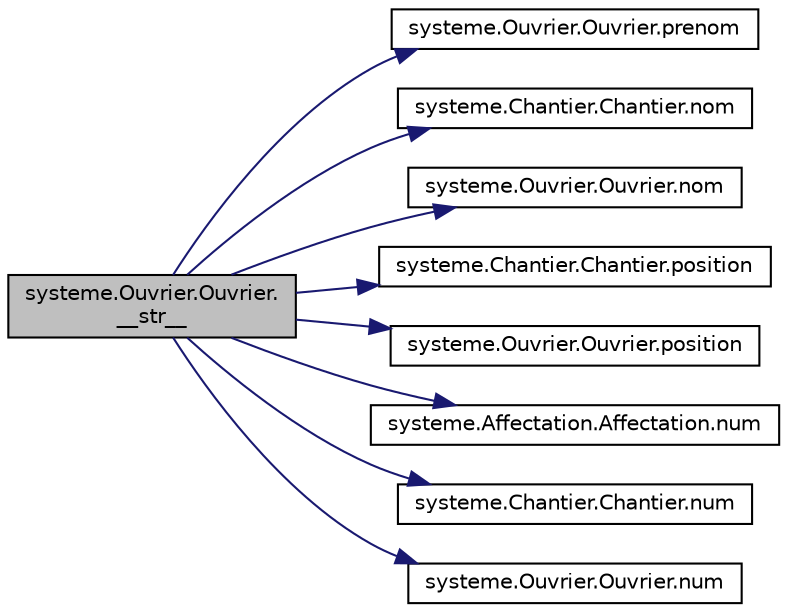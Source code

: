 digraph "systeme.Ouvrier.Ouvrier.__str__"
{
 // INTERACTIVE_SVG=YES
  edge [fontname="Helvetica",fontsize="10",labelfontname="Helvetica",labelfontsize="10"];
  node [fontname="Helvetica",fontsize="10",shape=record];
  rankdir="LR";
  Node1 [label="systeme.Ouvrier.Ouvrier.\l__str__",height=0.2,width=0.4,color="black", fillcolor="grey75", style="filled" fontcolor="black"];
  Node1 -> Node2 [color="midnightblue",fontsize="10",style="solid",fontname="Helvetica"];
  Node2 [label="systeme.Ouvrier.Ouvrier.prenom",height=0.2,width=0.4,color="black", fillcolor="white", style="filled",URL="$classsysteme_1_1_ouvrier_1_1_ouvrier.html#a7f25a5c558fb3d4b287d3aba08fecc8e"];
  Node1 -> Node3 [color="midnightblue",fontsize="10",style="solid",fontname="Helvetica"];
  Node3 [label="systeme.Chantier.Chantier.nom",height=0.2,width=0.4,color="black", fillcolor="white", style="filled",URL="$classsysteme_1_1_chantier_1_1_chantier.html#a1078def8c4cde3def45a42c8c0d1a118"];
  Node1 -> Node4 [color="midnightblue",fontsize="10",style="solid",fontname="Helvetica"];
  Node4 [label="systeme.Ouvrier.Ouvrier.nom",height=0.2,width=0.4,color="black", fillcolor="white", style="filled",URL="$classsysteme_1_1_ouvrier_1_1_ouvrier.html#a07f4dad531fbc5e7236eb18804dc6dec"];
  Node1 -> Node5 [color="midnightblue",fontsize="10",style="solid",fontname="Helvetica"];
  Node5 [label="systeme.Chantier.Chantier.position",height=0.2,width=0.4,color="black", fillcolor="white", style="filled",URL="$classsysteme_1_1_chantier_1_1_chantier.html#aa7b8e753f376611c0153af426b9d457e"];
  Node1 -> Node6 [color="midnightblue",fontsize="10",style="solid",fontname="Helvetica"];
  Node6 [label="systeme.Ouvrier.Ouvrier.position",height=0.2,width=0.4,color="black", fillcolor="white", style="filled",URL="$classsysteme_1_1_ouvrier_1_1_ouvrier.html#a0cb1ea8372264801cc57d20be0dd96db"];
  Node1 -> Node7 [color="midnightblue",fontsize="10",style="solid",fontname="Helvetica"];
  Node7 [label="systeme.Affectation.Affectation.num",height=0.2,width=0.4,color="black", fillcolor="white", style="filled",URL="$classsysteme_1_1_affectation_1_1_affectation.html#a7b5853608f5c731b96ada46be938c5c8"];
  Node1 -> Node8 [color="midnightblue",fontsize="10",style="solid",fontname="Helvetica"];
  Node8 [label="systeme.Chantier.Chantier.num",height=0.2,width=0.4,color="black", fillcolor="white", style="filled",URL="$classsysteme_1_1_chantier_1_1_chantier.html#aed4a32d1eb3c24a39ae42d1a0ac44e15"];
  Node1 -> Node9 [color="midnightblue",fontsize="10",style="solid",fontname="Helvetica"];
  Node9 [label="systeme.Ouvrier.Ouvrier.num",height=0.2,width=0.4,color="black", fillcolor="white", style="filled",URL="$classsysteme_1_1_ouvrier_1_1_ouvrier.html#ad5f9f38c0b4a1eb00c488fd731525bf0"];
}
